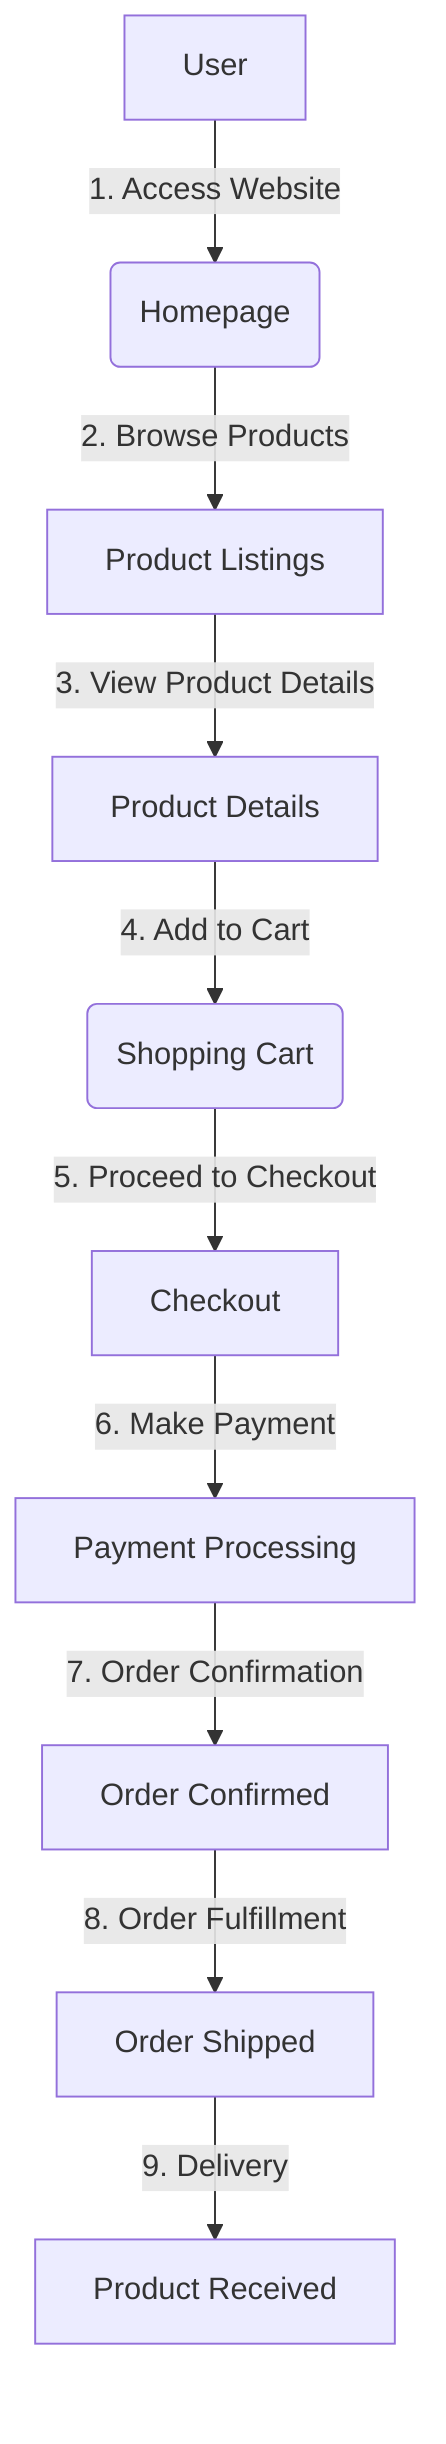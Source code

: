 graph TD;
    A[User] -->|1. Access Website| B(Homepage);
    B -->|2. Browse Products| C[Product Listings];
    C -->|3. View Product Details| D[Product Details];
    D -->|4. Add to Cart| E(Shopping Cart);
    E -->|5. Proceed to Checkout| F[Checkout];
    F -->|6. Make Payment| G[Payment Processing];
    G -->|7. Order Confirmation| H[Order Confirmed];
    H -->|8. Order Fulfillment| I[Order Shipped];
    I -->|9. Delivery| J[Product Received];